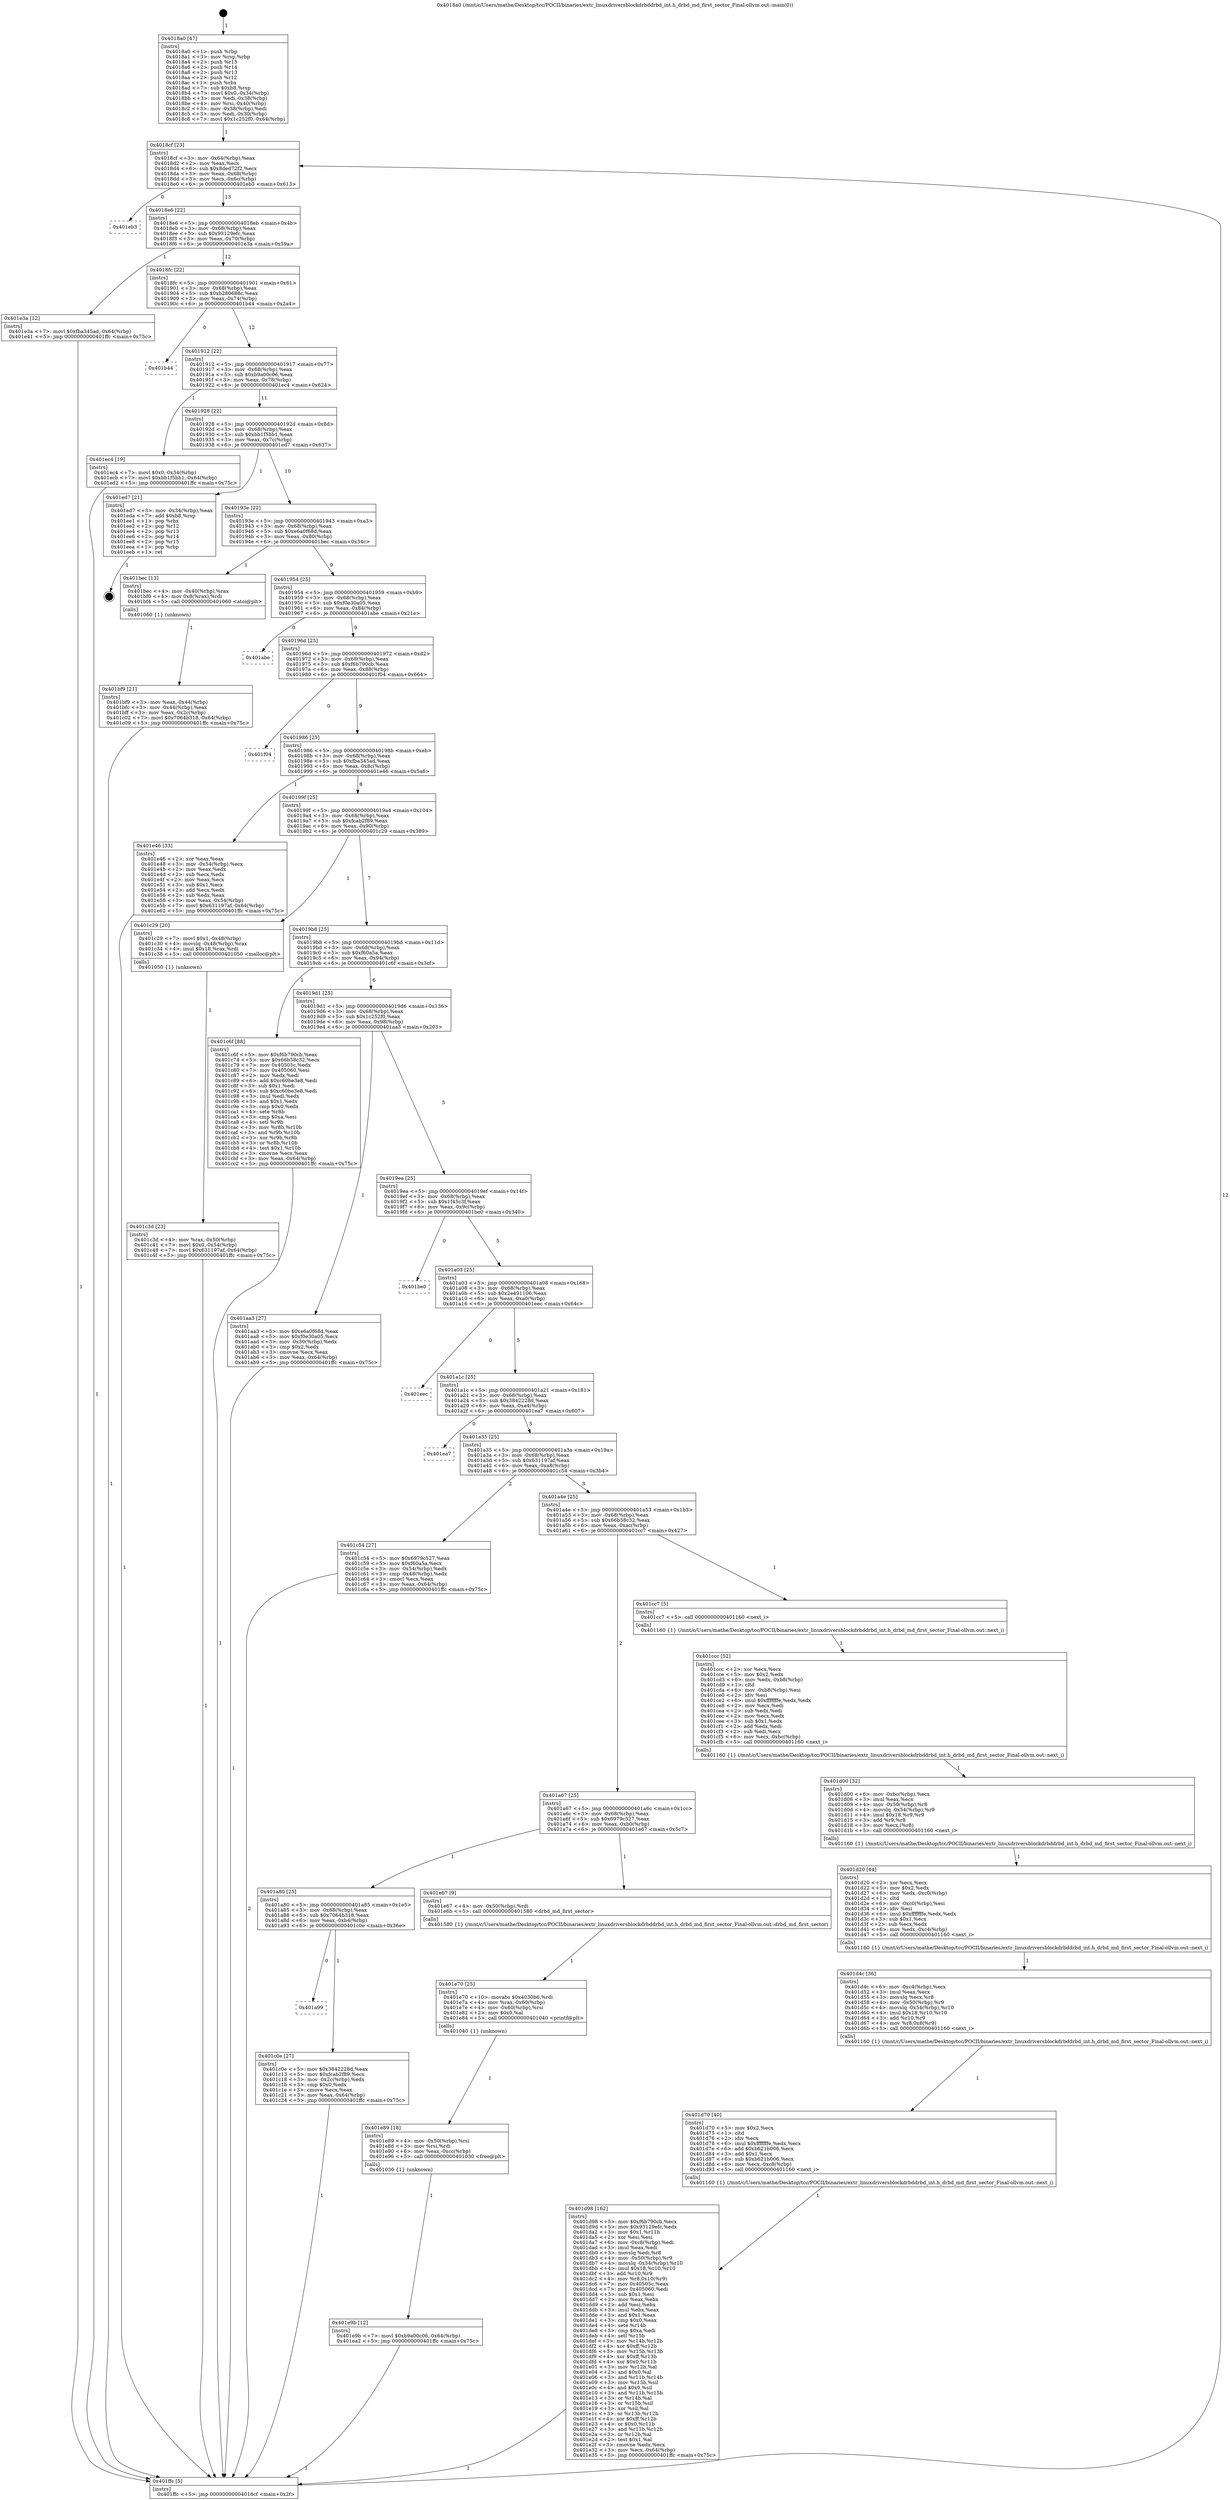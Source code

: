 digraph "0x4018a0" {
  label = "0x4018a0 (/mnt/c/Users/mathe/Desktop/tcc/POCII/binaries/extr_linuxdriversblockdrbddrbd_int.h_drbd_md_first_sector_Final-ollvm.out::main(0))"
  labelloc = "t"
  node[shape=record]

  Entry [label="",width=0.3,height=0.3,shape=circle,fillcolor=black,style=filled]
  "0x4018cf" [label="{
     0x4018cf [23]\l
     | [instrs]\l
     &nbsp;&nbsp;0x4018cf \<+3\>: mov -0x64(%rbp),%eax\l
     &nbsp;&nbsp;0x4018d2 \<+2\>: mov %eax,%ecx\l
     &nbsp;&nbsp;0x4018d4 \<+6\>: sub $0x8ded72f2,%ecx\l
     &nbsp;&nbsp;0x4018da \<+3\>: mov %eax,-0x68(%rbp)\l
     &nbsp;&nbsp;0x4018dd \<+3\>: mov %ecx,-0x6c(%rbp)\l
     &nbsp;&nbsp;0x4018e0 \<+6\>: je 0000000000401eb3 \<main+0x613\>\l
  }"]
  "0x401eb3" [label="{
     0x401eb3\l
  }", style=dashed]
  "0x4018e6" [label="{
     0x4018e6 [22]\l
     | [instrs]\l
     &nbsp;&nbsp;0x4018e6 \<+5\>: jmp 00000000004018eb \<main+0x4b\>\l
     &nbsp;&nbsp;0x4018eb \<+3\>: mov -0x68(%rbp),%eax\l
     &nbsp;&nbsp;0x4018ee \<+5\>: sub $0x93129efc,%eax\l
     &nbsp;&nbsp;0x4018f3 \<+3\>: mov %eax,-0x70(%rbp)\l
     &nbsp;&nbsp;0x4018f6 \<+6\>: je 0000000000401e3a \<main+0x59a\>\l
  }"]
  Exit [label="",width=0.3,height=0.3,shape=circle,fillcolor=black,style=filled,peripheries=2]
  "0x401e3a" [label="{
     0x401e3a [12]\l
     | [instrs]\l
     &nbsp;&nbsp;0x401e3a \<+7\>: movl $0xfba345ad,-0x64(%rbp)\l
     &nbsp;&nbsp;0x401e41 \<+5\>: jmp 0000000000401ffc \<main+0x75c\>\l
  }"]
  "0x4018fc" [label="{
     0x4018fc [22]\l
     | [instrs]\l
     &nbsp;&nbsp;0x4018fc \<+5\>: jmp 0000000000401901 \<main+0x61\>\l
     &nbsp;&nbsp;0x401901 \<+3\>: mov -0x68(%rbp),%eax\l
     &nbsp;&nbsp;0x401904 \<+5\>: sub $0xb280688c,%eax\l
     &nbsp;&nbsp;0x401909 \<+3\>: mov %eax,-0x74(%rbp)\l
     &nbsp;&nbsp;0x40190c \<+6\>: je 0000000000401b44 \<main+0x2a4\>\l
  }"]
  "0x401e9b" [label="{
     0x401e9b [12]\l
     | [instrs]\l
     &nbsp;&nbsp;0x401e9b \<+7\>: movl $0xb9a00c06,-0x64(%rbp)\l
     &nbsp;&nbsp;0x401ea2 \<+5\>: jmp 0000000000401ffc \<main+0x75c\>\l
  }"]
  "0x401b44" [label="{
     0x401b44\l
  }", style=dashed]
  "0x401912" [label="{
     0x401912 [22]\l
     | [instrs]\l
     &nbsp;&nbsp;0x401912 \<+5\>: jmp 0000000000401917 \<main+0x77\>\l
     &nbsp;&nbsp;0x401917 \<+3\>: mov -0x68(%rbp),%eax\l
     &nbsp;&nbsp;0x40191a \<+5\>: sub $0xb9a00c06,%eax\l
     &nbsp;&nbsp;0x40191f \<+3\>: mov %eax,-0x78(%rbp)\l
     &nbsp;&nbsp;0x401922 \<+6\>: je 0000000000401ec4 \<main+0x624\>\l
  }"]
  "0x401e89" [label="{
     0x401e89 [18]\l
     | [instrs]\l
     &nbsp;&nbsp;0x401e89 \<+4\>: mov -0x50(%rbp),%rsi\l
     &nbsp;&nbsp;0x401e8d \<+3\>: mov %rsi,%rdi\l
     &nbsp;&nbsp;0x401e90 \<+6\>: mov %eax,-0xcc(%rbp)\l
     &nbsp;&nbsp;0x401e96 \<+5\>: call 0000000000401030 \<free@plt\>\l
     | [calls]\l
     &nbsp;&nbsp;0x401030 \{1\} (unknown)\l
  }"]
  "0x401ec4" [label="{
     0x401ec4 [19]\l
     | [instrs]\l
     &nbsp;&nbsp;0x401ec4 \<+7\>: movl $0x0,-0x34(%rbp)\l
     &nbsp;&nbsp;0x401ecb \<+7\>: movl $0xbb1f5bb1,-0x64(%rbp)\l
     &nbsp;&nbsp;0x401ed2 \<+5\>: jmp 0000000000401ffc \<main+0x75c\>\l
  }"]
  "0x401928" [label="{
     0x401928 [22]\l
     | [instrs]\l
     &nbsp;&nbsp;0x401928 \<+5\>: jmp 000000000040192d \<main+0x8d\>\l
     &nbsp;&nbsp;0x40192d \<+3\>: mov -0x68(%rbp),%eax\l
     &nbsp;&nbsp;0x401930 \<+5\>: sub $0xbb1f5bb1,%eax\l
     &nbsp;&nbsp;0x401935 \<+3\>: mov %eax,-0x7c(%rbp)\l
     &nbsp;&nbsp;0x401938 \<+6\>: je 0000000000401ed7 \<main+0x637\>\l
  }"]
  "0x401e70" [label="{
     0x401e70 [25]\l
     | [instrs]\l
     &nbsp;&nbsp;0x401e70 \<+10\>: movabs $0x4030b6,%rdi\l
     &nbsp;&nbsp;0x401e7a \<+4\>: mov %rax,-0x60(%rbp)\l
     &nbsp;&nbsp;0x401e7e \<+4\>: mov -0x60(%rbp),%rsi\l
     &nbsp;&nbsp;0x401e82 \<+2\>: mov $0x0,%al\l
     &nbsp;&nbsp;0x401e84 \<+5\>: call 0000000000401040 \<printf@plt\>\l
     | [calls]\l
     &nbsp;&nbsp;0x401040 \{1\} (unknown)\l
  }"]
  "0x401ed7" [label="{
     0x401ed7 [21]\l
     | [instrs]\l
     &nbsp;&nbsp;0x401ed7 \<+3\>: mov -0x34(%rbp),%eax\l
     &nbsp;&nbsp;0x401eda \<+7\>: add $0xb8,%rsp\l
     &nbsp;&nbsp;0x401ee1 \<+1\>: pop %rbx\l
     &nbsp;&nbsp;0x401ee2 \<+2\>: pop %r12\l
     &nbsp;&nbsp;0x401ee4 \<+2\>: pop %r13\l
     &nbsp;&nbsp;0x401ee6 \<+2\>: pop %r14\l
     &nbsp;&nbsp;0x401ee8 \<+2\>: pop %r15\l
     &nbsp;&nbsp;0x401eea \<+1\>: pop %rbp\l
     &nbsp;&nbsp;0x401eeb \<+1\>: ret\l
  }"]
  "0x40193e" [label="{
     0x40193e [22]\l
     | [instrs]\l
     &nbsp;&nbsp;0x40193e \<+5\>: jmp 0000000000401943 \<main+0xa3\>\l
     &nbsp;&nbsp;0x401943 \<+3\>: mov -0x68(%rbp),%eax\l
     &nbsp;&nbsp;0x401946 \<+5\>: sub $0xe6a0f68d,%eax\l
     &nbsp;&nbsp;0x40194b \<+3\>: mov %eax,-0x80(%rbp)\l
     &nbsp;&nbsp;0x40194e \<+6\>: je 0000000000401bec \<main+0x34c\>\l
  }"]
  "0x401d98" [label="{
     0x401d98 [162]\l
     | [instrs]\l
     &nbsp;&nbsp;0x401d98 \<+5\>: mov $0xf6b790cb,%ecx\l
     &nbsp;&nbsp;0x401d9d \<+5\>: mov $0x93129efc,%edx\l
     &nbsp;&nbsp;0x401da2 \<+3\>: mov $0x1,%r11b\l
     &nbsp;&nbsp;0x401da5 \<+2\>: xor %esi,%esi\l
     &nbsp;&nbsp;0x401da7 \<+6\>: mov -0xc8(%rbp),%edi\l
     &nbsp;&nbsp;0x401dad \<+3\>: imul %eax,%edi\l
     &nbsp;&nbsp;0x401db0 \<+3\>: movslq %edi,%r8\l
     &nbsp;&nbsp;0x401db3 \<+4\>: mov -0x50(%rbp),%r9\l
     &nbsp;&nbsp;0x401db7 \<+4\>: movslq -0x54(%rbp),%r10\l
     &nbsp;&nbsp;0x401dbb \<+4\>: imul $0x18,%r10,%r10\l
     &nbsp;&nbsp;0x401dbf \<+3\>: add %r10,%r9\l
     &nbsp;&nbsp;0x401dc2 \<+4\>: mov %r8,0x10(%r9)\l
     &nbsp;&nbsp;0x401dc6 \<+7\>: mov 0x40505c,%eax\l
     &nbsp;&nbsp;0x401dcd \<+7\>: mov 0x405060,%edi\l
     &nbsp;&nbsp;0x401dd4 \<+3\>: sub $0x1,%esi\l
     &nbsp;&nbsp;0x401dd7 \<+2\>: mov %eax,%ebx\l
     &nbsp;&nbsp;0x401dd9 \<+2\>: add %esi,%ebx\l
     &nbsp;&nbsp;0x401ddb \<+3\>: imul %ebx,%eax\l
     &nbsp;&nbsp;0x401dde \<+3\>: and $0x1,%eax\l
     &nbsp;&nbsp;0x401de1 \<+3\>: cmp $0x0,%eax\l
     &nbsp;&nbsp;0x401de4 \<+4\>: sete %r14b\l
     &nbsp;&nbsp;0x401de8 \<+3\>: cmp $0xa,%edi\l
     &nbsp;&nbsp;0x401deb \<+4\>: setl %r15b\l
     &nbsp;&nbsp;0x401def \<+3\>: mov %r14b,%r12b\l
     &nbsp;&nbsp;0x401df2 \<+4\>: xor $0xff,%r12b\l
     &nbsp;&nbsp;0x401df6 \<+3\>: mov %r15b,%r13b\l
     &nbsp;&nbsp;0x401df9 \<+4\>: xor $0xff,%r13b\l
     &nbsp;&nbsp;0x401dfd \<+4\>: xor $0x0,%r11b\l
     &nbsp;&nbsp;0x401e01 \<+3\>: mov %r12b,%al\l
     &nbsp;&nbsp;0x401e04 \<+2\>: and $0x0,%al\l
     &nbsp;&nbsp;0x401e06 \<+3\>: and %r11b,%r14b\l
     &nbsp;&nbsp;0x401e09 \<+3\>: mov %r13b,%sil\l
     &nbsp;&nbsp;0x401e0c \<+4\>: and $0x0,%sil\l
     &nbsp;&nbsp;0x401e10 \<+3\>: and %r11b,%r15b\l
     &nbsp;&nbsp;0x401e13 \<+3\>: or %r14b,%al\l
     &nbsp;&nbsp;0x401e16 \<+3\>: or %r15b,%sil\l
     &nbsp;&nbsp;0x401e19 \<+3\>: xor %sil,%al\l
     &nbsp;&nbsp;0x401e1c \<+3\>: or %r13b,%r12b\l
     &nbsp;&nbsp;0x401e1f \<+4\>: xor $0xff,%r12b\l
     &nbsp;&nbsp;0x401e23 \<+4\>: or $0x0,%r11b\l
     &nbsp;&nbsp;0x401e27 \<+3\>: and %r11b,%r12b\l
     &nbsp;&nbsp;0x401e2a \<+3\>: or %r12b,%al\l
     &nbsp;&nbsp;0x401e2d \<+2\>: test $0x1,%al\l
     &nbsp;&nbsp;0x401e2f \<+3\>: cmovne %edx,%ecx\l
     &nbsp;&nbsp;0x401e32 \<+3\>: mov %ecx,-0x64(%rbp)\l
     &nbsp;&nbsp;0x401e35 \<+5\>: jmp 0000000000401ffc \<main+0x75c\>\l
  }"]
  "0x401bec" [label="{
     0x401bec [13]\l
     | [instrs]\l
     &nbsp;&nbsp;0x401bec \<+4\>: mov -0x40(%rbp),%rax\l
     &nbsp;&nbsp;0x401bf0 \<+4\>: mov 0x8(%rax),%rdi\l
     &nbsp;&nbsp;0x401bf4 \<+5\>: call 0000000000401060 \<atoi@plt\>\l
     | [calls]\l
     &nbsp;&nbsp;0x401060 \{1\} (unknown)\l
  }"]
  "0x401954" [label="{
     0x401954 [25]\l
     | [instrs]\l
     &nbsp;&nbsp;0x401954 \<+5\>: jmp 0000000000401959 \<main+0xb9\>\l
     &nbsp;&nbsp;0x401959 \<+3\>: mov -0x68(%rbp),%eax\l
     &nbsp;&nbsp;0x40195c \<+5\>: sub $0xf0e30a05,%eax\l
     &nbsp;&nbsp;0x401961 \<+6\>: mov %eax,-0x84(%rbp)\l
     &nbsp;&nbsp;0x401967 \<+6\>: je 0000000000401abe \<main+0x21e\>\l
  }"]
  "0x401d70" [label="{
     0x401d70 [40]\l
     | [instrs]\l
     &nbsp;&nbsp;0x401d70 \<+5\>: mov $0x2,%ecx\l
     &nbsp;&nbsp;0x401d75 \<+1\>: cltd\l
     &nbsp;&nbsp;0x401d76 \<+2\>: idiv %ecx\l
     &nbsp;&nbsp;0x401d78 \<+6\>: imul $0xfffffffe,%edx,%ecx\l
     &nbsp;&nbsp;0x401d7e \<+6\>: add $0xb621b006,%ecx\l
     &nbsp;&nbsp;0x401d84 \<+3\>: add $0x1,%ecx\l
     &nbsp;&nbsp;0x401d87 \<+6\>: sub $0xb621b006,%ecx\l
     &nbsp;&nbsp;0x401d8d \<+6\>: mov %ecx,-0xc8(%rbp)\l
     &nbsp;&nbsp;0x401d93 \<+5\>: call 0000000000401160 \<next_i\>\l
     | [calls]\l
     &nbsp;&nbsp;0x401160 \{1\} (/mnt/c/Users/mathe/Desktop/tcc/POCII/binaries/extr_linuxdriversblockdrbddrbd_int.h_drbd_md_first_sector_Final-ollvm.out::next_i)\l
  }"]
  "0x401abe" [label="{
     0x401abe\l
  }", style=dashed]
  "0x40196d" [label="{
     0x40196d [25]\l
     | [instrs]\l
     &nbsp;&nbsp;0x40196d \<+5\>: jmp 0000000000401972 \<main+0xd2\>\l
     &nbsp;&nbsp;0x401972 \<+3\>: mov -0x68(%rbp),%eax\l
     &nbsp;&nbsp;0x401975 \<+5\>: sub $0xf6b790cb,%eax\l
     &nbsp;&nbsp;0x40197a \<+6\>: mov %eax,-0x88(%rbp)\l
     &nbsp;&nbsp;0x401980 \<+6\>: je 0000000000401f04 \<main+0x664\>\l
  }"]
  "0x401d4c" [label="{
     0x401d4c [36]\l
     | [instrs]\l
     &nbsp;&nbsp;0x401d4c \<+6\>: mov -0xc4(%rbp),%ecx\l
     &nbsp;&nbsp;0x401d52 \<+3\>: imul %eax,%ecx\l
     &nbsp;&nbsp;0x401d55 \<+3\>: movslq %ecx,%r8\l
     &nbsp;&nbsp;0x401d58 \<+4\>: mov -0x50(%rbp),%r9\l
     &nbsp;&nbsp;0x401d5c \<+4\>: movslq -0x54(%rbp),%r10\l
     &nbsp;&nbsp;0x401d60 \<+4\>: imul $0x18,%r10,%r10\l
     &nbsp;&nbsp;0x401d64 \<+3\>: add %r10,%r9\l
     &nbsp;&nbsp;0x401d67 \<+4\>: mov %r8,0x8(%r9)\l
     &nbsp;&nbsp;0x401d6b \<+5\>: call 0000000000401160 \<next_i\>\l
     | [calls]\l
     &nbsp;&nbsp;0x401160 \{1\} (/mnt/c/Users/mathe/Desktop/tcc/POCII/binaries/extr_linuxdriversblockdrbddrbd_int.h_drbd_md_first_sector_Final-ollvm.out::next_i)\l
  }"]
  "0x401f04" [label="{
     0x401f04\l
  }", style=dashed]
  "0x401986" [label="{
     0x401986 [25]\l
     | [instrs]\l
     &nbsp;&nbsp;0x401986 \<+5\>: jmp 000000000040198b \<main+0xeb\>\l
     &nbsp;&nbsp;0x40198b \<+3\>: mov -0x68(%rbp),%eax\l
     &nbsp;&nbsp;0x40198e \<+5\>: sub $0xfba345ad,%eax\l
     &nbsp;&nbsp;0x401993 \<+6\>: mov %eax,-0x8c(%rbp)\l
     &nbsp;&nbsp;0x401999 \<+6\>: je 0000000000401e46 \<main+0x5a6\>\l
  }"]
  "0x401d20" [label="{
     0x401d20 [44]\l
     | [instrs]\l
     &nbsp;&nbsp;0x401d20 \<+2\>: xor %ecx,%ecx\l
     &nbsp;&nbsp;0x401d22 \<+5\>: mov $0x2,%edx\l
     &nbsp;&nbsp;0x401d27 \<+6\>: mov %edx,-0xc0(%rbp)\l
     &nbsp;&nbsp;0x401d2d \<+1\>: cltd\l
     &nbsp;&nbsp;0x401d2e \<+6\>: mov -0xc0(%rbp),%esi\l
     &nbsp;&nbsp;0x401d34 \<+2\>: idiv %esi\l
     &nbsp;&nbsp;0x401d36 \<+6\>: imul $0xfffffffe,%edx,%edx\l
     &nbsp;&nbsp;0x401d3c \<+3\>: sub $0x1,%ecx\l
     &nbsp;&nbsp;0x401d3f \<+2\>: sub %ecx,%edx\l
     &nbsp;&nbsp;0x401d41 \<+6\>: mov %edx,-0xc4(%rbp)\l
     &nbsp;&nbsp;0x401d47 \<+5\>: call 0000000000401160 \<next_i\>\l
     | [calls]\l
     &nbsp;&nbsp;0x401160 \{1\} (/mnt/c/Users/mathe/Desktop/tcc/POCII/binaries/extr_linuxdriversblockdrbddrbd_int.h_drbd_md_first_sector_Final-ollvm.out::next_i)\l
  }"]
  "0x401e46" [label="{
     0x401e46 [33]\l
     | [instrs]\l
     &nbsp;&nbsp;0x401e46 \<+2\>: xor %eax,%eax\l
     &nbsp;&nbsp;0x401e48 \<+3\>: mov -0x54(%rbp),%ecx\l
     &nbsp;&nbsp;0x401e4b \<+2\>: mov %eax,%edx\l
     &nbsp;&nbsp;0x401e4d \<+2\>: sub %ecx,%edx\l
     &nbsp;&nbsp;0x401e4f \<+2\>: mov %eax,%ecx\l
     &nbsp;&nbsp;0x401e51 \<+3\>: sub $0x1,%ecx\l
     &nbsp;&nbsp;0x401e54 \<+2\>: add %ecx,%edx\l
     &nbsp;&nbsp;0x401e56 \<+2\>: sub %edx,%eax\l
     &nbsp;&nbsp;0x401e58 \<+3\>: mov %eax,-0x54(%rbp)\l
     &nbsp;&nbsp;0x401e5b \<+7\>: movl $0x631197af,-0x64(%rbp)\l
     &nbsp;&nbsp;0x401e62 \<+5\>: jmp 0000000000401ffc \<main+0x75c\>\l
  }"]
  "0x40199f" [label="{
     0x40199f [25]\l
     | [instrs]\l
     &nbsp;&nbsp;0x40199f \<+5\>: jmp 00000000004019a4 \<main+0x104\>\l
     &nbsp;&nbsp;0x4019a4 \<+3\>: mov -0x68(%rbp),%eax\l
     &nbsp;&nbsp;0x4019a7 \<+5\>: sub $0xfcab2f89,%eax\l
     &nbsp;&nbsp;0x4019ac \<+6\>: mov %eax,-0x90(%rbp)\l
     &nbsp;&nbsp;0x4019b2 \<+6\>: je 0000000000401c29 \<main+0x389\>\l
  }"]
  "0x401d00" [label="{
     0x401d00 [32]\l
     | [instrs]\l
     &nbsp;&nbsp;0x401d00 \<+6\>: mov -0xbc(%rbp),%ecx\l
     &nbsp;&nbsp;0x401d06 \<+3\>: imul %eax,%ecx\l
     &nbsp;&nbsp;0x401d09 \<+4\>: mov -0x50(%rbp),%r8\l
     &nbsp;&nbsp;0x401d0d \<+4\>: movslq -0x54(%rbp),%r9\l
     &nbsp;&nbsp;0x401d11 \<+4\>: imul $0x18,%r9,%r9\l
     &nbsp;&nbsp;0x401d15 \<+3\>: add %r9,%r8\l
     &nbsp;&nbsp;0x401d18 \<+3\>: mov %ecx,(%r8)\l
     &nbsp;&nbsp;0x401d1b \<+5\>: call 0000000000401160 \<next_i\>\l
     | [calls]\l
     &nbsp;&nbsp;0x401160 \{1\} (/mnt/c/Users/mathe/Desktop/tcc/POCII/binaries/extr_linuxdriversblockdrbddrbd_int.h_drbd_md_first_sector_Final-ollvm.out::next_i)\l
  }"]
  "0x401c29" [label="{
     0x401c29 [20]\l
     | [instrs]\l
     &nbsp;&nbsp;0x401c29 \<+7\>: movl $0x1,-0x48(%rbp)\l
     &nbsp;&nbsp;0x401c30 \<+4\>: movslq -0x48(%rbp),%rax\l
     &nbsp;&nbsp;0x401c34 \<+4\>: imul $0x18,%rax,%rdi\l
     &nbsp;&nbsp;0x401c38 \<+5\>: call 0000000000401050 \<malloc@plt\>\l
     | [calls]\l
     &nbsp;&nbsp;0x401050 \{1\} (unknown)\l
  }"]
  "0x4019b8" [label="{
     0x4019b8 [25]\l
     | [instrs]\l
     &nbsp;&nbsp;0x4019b8 \<+5\>: jmp 00000000004019bd \<main+0x11d\>\l
     &nbsp;&nbsp;0x4019bd \<+3\>: mov -0x68(%rbp),%eax\l
     &nbsp;&nbsp;0x4019c0 \<+5\>: sub $0xf60a5a,%eax\l
     &nbsp;&nbsp;0x4019c5 \<+6\>: mov %eax,-0x94(%rbp)\l
     &nbsp;&nbsp;0x4019cb \<+6\>: je 0000000000401c6f \<main+0x3cf\>\l
  }"]
  "0x401ccc" [label="{
     0x401ccc [52]\l
     | [instrs]\l
     &nbsp;&nbsp;0x401ccc \<+2\>: xor %ecx,%ecx\l
     &nbsp;&nbsp;0x401cce \<+5\>: mov $0x2,%edx\l
     &nbsp;&nbsp;0x401cd3 \<+6\>: mov %edx,-0xb8(%rbp)\l
     &nbsp;&nbsp;0x401cd9 \<+1\>: cltd\l
     &nbsp;&nbsp;0x401cda \<+6\>: mov -0xb8(%rbp),%esi\l
     &nbsp;&nbsp;0x401ce0 \<+2\>: idiv %esi\l
     &nbsp;&nbsp;0x401ce2 \<+6\>: imul $0xfffffffe,%edx,%edx\l
     &nbsp;&nbsp;0x401ce8 \<+2\>: mov %ecx,%edi\l
     &nbsp;&nbsp;0x401cea \<+2\>: sub %edx,%edi\l
     &nbsp;&nbsp;0x401cec \<+2\>: mov %ecx,%edx\l
     &nbsp;&nbsp;0x401cee \<+3\>: sub $0x1,%edx\l
     &nbsp;&nbsp;0x401cf1 \<+2\>: add %edx,%edi\l
     &nbsp;&nbsp;0x401cf3 \<+2\>: sub %edi,%ecx\l
     &nbsp;&nbsp;0x401cf5 \<+6\>: mov %ecx,-0xbc(%rbp)\l
     &nbsp;&nbsp;0x401cfb \<+5\>: call 0000000000401160 \<next_i\>\l
     | [calls]\l
     &nbsp;&nbsp;0x401160 \{1\} (/mnt/c/Users/mathe/Desktop/tcc/POCII/binaries/extr_linuxdriversblockdrbddrbd_int.h_drbd_md_first_sector_Final-ollvm.out::next_i)\l
  }"]
  "0x401c6f" [label="{
     0x401c6f [88]\l
     | [instrs]\l
     &nbsp;&nbsp;0x401c6f \<+5\>: mov $0xf6b790cb,%eax\l
     &nbsp;&nbsp;0x401c74 \<+5\>: mov $0x66b58c32,%ecx\l
     &nbsp;&nbsp;0x401c79 \<+7\>: mov 0x40505c,%edx\l
     &nbsp;&nbsp;0x401c80 \<+7\>: mov 0x405060,%esi\l
     &nbsp;&nbsp;0x401c87 \<+2\>: mov %edx,%edi\l
     &nbsp;&nbsp;0x401c89 \<+6\>: add $0xc60be3e8,%edi\l
     &nbsp;&nbsp;0x401c8f \<+3\>: sub $0x1,%edi\l
     &nbsp;&nbsp;0x401c92 \<+6\>: sub $0xc60be3e8,%edi\l
     &nbsp;&nbsp;0x401c98 \<+3\>: imul %edi,%edx\l
     &nbsp;&nbsp;0x401c9b \<+3\>: and $0x1,%edx\l
     &nbsp;&nbsp;0x401c9e \<+3\>: cmp $0x0,%edx\l
     &nbsp;&nbsp;0x401ca1 \<+4\>: sete %r8b\l
     &nbsp;&nbsp;0x401ca5 \<+3\>: cmp $0xa,%esi\l
     &nbsp;&nbsp;0x401ca8 \<+4\>: setl %r9b\l
     &nbsp;&nbsp;0x401cac \<+3\>: mov %r8b,%r10b\l
     &nbsp;&nbsp;0x401caf \<+3\>: and %r9b,%r10b\l
     &nbsp;&nbsp;0x401cb2 \<+3\>: xor %r9b,%r8b\l
     &nbsp;&nbsp;0x401cb5 \<+3\>: or %r8b,%r10b\l
     &nbsp;&nbsp;0x401cb8 \<+4\>: test $0x1,%r10b\l
     &nbsp;&nbsp;0x401cbc \<+3\>: cmovne %ecx,%eax\l
     &nbsp;&nbsp;0x401cbf \<+3\>: mov %eax,-0x64(%rbp)\l
     &nbsp;&nbsp;0x401cc2 \<+5\>: jmp 0000000000401ffc \<main+0x75c\>\l
  }"]
  "0x4019d1" [label="{
     0x4019d1 [25]\l
     | [instrs]\l
     &nbsp;&nbsp;0x4019d1 \<+5\>: jmp 00000000004019d6 \<main+0x136\>\l
     &nbsp;&nbsp;0x4019d6 \<+3\>: mov -0x68(%rbp),%eax\l
     &nbsp;&nbsp;0x4019d9 \<+5\>: sub $0x1c252f0,%eax\l
     &nbsp;&nbsp;0x4019de \<+6\>: mov %eax,-0x98(%rbp)\l
     &nbsp;&nbsp;0x4019e4 \<+6\>: je 0000000000401aa3 \<main+0x203\>\l
  }"]
  "0x401c3d" [label="{
     0x401c3d [23]\l
     | [instrs]\l
     &nbsp;&nbsp;0x401c3d \<+4\>: mov %rax,-0x50(%rbp)\l
     &nbsp;&nbsp;0x401c41 \<+7\>: movl $0x0,-0x54(%rbp)\l
     &nbsp;&nbsp;0x401c48 \<+7\>: movl $0x631197af,-0x64(%rbp)\l
     &nbsp;&nbsp;0x401c4f \<+5\>: jmp 0000000000401ffc \<main+0x75c\>\l
  }"]
  "0x401aa3" [label="{
     0x401aa3 [27]\l
     | [instrs]\l
     &nbsp;&nbsp;0x401aa3 \<+5\>: mov $0xe6a0f68d,%eax\l
     &nbsp;&nbsp;0x401aa8 \<+5\>: mov $0xf0e30a05,%ecx\l
     &nbsp;&nbsp;0x401aad \<+3\>: mov -0x30(%rbp),%edx\l
     &nbsp;&nbsp;0x401ab0 \<+3\>: cmp $0x2,%edx\l
     &nbsp;&nbsp;0x401ab3 \<+3\>: cmovne %ecx,%eax\l
     &nbsp;&nbsp;0x401ab6 \<+3\>: mov %eax,-0x64(%rbp)\l
     &nbsp;&nbsp;0x401ab9 \<+5\>: jmp 0000000000401ffc \<main+0x75c\>\l
  }"]
  "0x4019ea" [label="{
     0x4019ea [25]\l
     | [instrs]\l
     &nbsp;&nbsp;0x4019ea \<+5\>: jmp 00000000004019ef \<main+0x14f\>\l
     &nbsp;&nbsp;0x4019ef \<+3\>: mov -0x68(%rbp),%eax\l
     &nbsp;&nbsp;0x4019f2 \<+5\>: sub $0x1f45c3f,%eax\l
     &nbsp;&nbsp;0x4019f7 \<+6\>: mov %eax,-0x9c(%rbp)\l
     &nbsp;&nbsp;0x4019fd \<+6\>: je 0000000000401be0 \<main+0x340\>\l
  }"]
  "0x401ffc" [label="{
     0x401ffc [5]\l
     | [instrs]\l
     &nbsp;&nbsp;0x401ffc \<+5\>: jmp 00000000004018cf \<main+0x2f\>\l
  }"]
  "0x4018a0" [label="{
     0x4018a0 [47]\l
     | [instrs]\l
     &nbsp;&nbsp;0x4018a0 \<+1\>: push %rbp\l
     &nbsp;&nbsp;0x4018a1 \<+3\>: mov %rsp,%rbp\l
     &nbsp;&nbsp;0x4018a4 \<+2\>: push %r15\l
     &nbsp;&nbsp;0x4018a6 \<+2\>: push %r14\l
     &nbsp;&nbsp;0x4018a8 \<+2\>: push %r13\l
     &nbsp;&nbsp;0x4018aa \<+2\>: push %r12\l
     &nbsp;&nbsp;0x4018ac \<+1\>: push %rbx\l
     &nbsp;&nbsp;0x4018ad \<+7\>: sub $0xb8,%rsp\l
     &nbsp;&nbsp;0x4018b4 \<+7\>: movl $0x0,-0x34(%rbp)\l
     &nbsp;&nbsp;0x4018bb \<+3\>: mov %edi,-0x38(%rbp)\l
     &nbsp;&nbsp;0x4018be \<+4\>: mov %rsi,-0x40(%rbp)\l
     &nbsp;&nbsp;0x4018c2 \<+3\>: mov -0x38(%rbp),%edi\l
     &nbsp;&nbsp;0x4018c5 \<+3\>: mov %edi,-0x30(%rbp)\l
     &nbsp;&nbsp;0x4018c8 \<+7\>: movl $0x1c252f0,-0x64(%rbp)\l
  }"]
  "0x401bf9" [label="{
     0x401bf9 [21]\l
     | [instrs]\l
     &nbsp;&nbsp;0x401bf9 \<+3\>: mov %eax,-0x44(%rbp)\l
     &nbsp;&nbsp;0x401bfc \<+3\>: mov -0x44(%rbp),%eax\l
     &nbsp;&nbsp;0x401bff \<+3\>: mov %eax,-0x2c(%rbp)\l
     &nbsp;&nbsp;0x401c02 \<+7\>: movl $0x7064b318,-0x64(%rbp)\l
     &nbsp;&nbsp;0x401c09 \<+5\>: jmp 0000000000401ffc \<main+0x75c\>\l
  }"]
  "0x401a99" [label="{
     0x401a99\l
  }", style=dashed]
  "0x401be0" [label="{
     0x401be0\l
  }", style=dashed]
  "0x401a03" [label="{
     0x401a03 [25]\l
     | [instrs]\l
     &nbsp;&nbsp;0x401a03 \<+5\>: jmp 0000000000401a08 \<main+0x168\>\l
     &nbsp;&nbsp;0x401a08 \<+3\>: mov -0x68(%rbp),%eax\l
     &nbsp;&nbsp;0x401a0b \<+5\>: sub $0x2e491106,%eax\l
     &nbsp;&nbsp;0x401a10 \<+6\>: mov %eax,-0xa0(%rbp)\l
     &nbsp;&nbsp;0x401a16 \<+6\>: je 0000000000401eec \<main+0x64c\>\l
  }"]
  "0x401c0e" [label="{
     0x401c0e [27]\l
     | [instrs]\l
     &nbsp;&nbsp;0x401c0e \<+5\>: mov $0x3842228d,%eax\l
     &nbsp;&nbsp;0x401c13 \<+5\>: mov $0xfcab2f89,%ecx\l
     &nbsp;&nbsp;0x401c18 \<+3\>: mov -0x2c(%rbp),%edx\l
     &nbsp;&nbsp;0x401c1b \<+3\>: cmp $0x0,%edx\l
     &nbsp;&nbsp;0x401c1e \<+3\>: cmove %ecx,%eax\l
     &nbsp;&nbsp;0x401c21 \<+3\>: mov %eax,-0x64(%rbp)\l
     &nbsp;&nbsp;0x401c24 \<+5\>: jmp 0000000000401ffc \<main+0x75c\>\l
  }"]
  "0x401eec" [label="{
     0x401eec\l
  }", style=dashed]
  "0x401a1c" [label="{
     0x401a1c [25]\l
     | [instrs]\l
     &nbsp;&nbsp;0x401a1c \<+5\>: jmp 0000000000401a21 \<main+0x181\>\l
     &nbsp;&nbsp;0x401a21 \<+3\>: mov -0x68(%rbp),%eax\l
     &nbsp;&nbsp;0x401a24 \<+5\>: sub $0x3842228d,%eax\l
     &nbsp;&nbsp;0x401a29 \<+6\>: mov %eax,-0xa4(%rbp)\l
     &nbsp;&nbsp;0x401a2f \<+6\>: je 0000000000401ea7 \<main+0x607\>\l
  }"]
  "0x401a80" [label="{
     0x401a80 [25]\l
     | [instrs]\l
     &nbsp;&nbsp;0x401a80 \<+5\>: jmp 0000000000401a85 \<main+0x1e5\>\l
     &nbsp;&nbsp;0x401a85 \<+3\>: mov -0x68(%rbp),%eax\l
     &nbsp;&nbsp;0x401a88 \<+5\>: sub $0x7064b318,%eax\l
     &nbsp;&nbsp;0x401a8d \<+6\>: mov %eax,-0xb4(%rbp)\l
     &nbsp;&nbsp;0x401a93 \<+6\>: je 0000000000401c0e \<main+0x36e\>\l
  }"]
  "0x401ea7" [label="{
     0x401ea7\l
  }", style=dashed]
  "0x401a35" [label="{
     0x401a35 [25]\l
     | [instrs]\l
     &nbsp;&nbsp;0x401a35 \<+5\>: jmp 0000000000401a3a \<main+0x19a\>\l
     &nbsp;&nbsp;0x401a3a \<+3\>: mov -0x68(%rbp),%eax\l
     &nbsp;&nbsp;0x401a3d \<+5\>: sub $0x631197af,%eax\l
     &nbsp;&nbsp;0x401a42 \<+6\>: mov %eax,-0xa8(%rbp)\l
     &nbsp;&nbsp;0x401a48 \<+6\>: je 0000000000401c54 \<main+0x3b4\>\l
  }"]
  "0x401e67" [label="{
     0x401e67 [9]\l
     | [instrs]\l
     &nbsp;&nbsp;0x401e67 \<+4\>: mov -0x50(%rbp),%rdi\l
     &nbsp;&nbsp;0x401e6b \<+5\>: call 0000000000401580 \<drbd_md_first_sector\>\l
     | [calls]\l
     &nbsp;&nbsp;0x401580 \{1\} (/mnt/c/Users/mathe/Desktop/tcc/POCII/binaries/extr_linuxdriversblockdrbddrbd_int.h_drbd_md_first_sector_Final-ollvm.out::drbd_md_first_sector)\l
  }"]
  "0x401c54" [label="{
     0x401c54 [27]\l
     | [instrs]\l
     &nbsp;&nbsp;0x401c54 \<+5\>: mov $0x6979c527,%eax\l
     &nbsp;&nbsp;0x401c59 \<+5\>: mov $0xf60a5a,%ecx\l
     &nbsp;&nbsp;0x401c5e \<+3\>: mov -0x54(%rbp),%edx\l
     &nbsp;&nbsp;0x401c61 \<+3\>: cmp -0x48(%rbp),%edx\l
     &nbsp;&nbsp;0x401c64 \<+3\>: cmovl %ecx,%eax\l
     &nbsp;&nbsp;0x401c67 \<+3\>: mov %eax,-0x64(%rbp)\l
     &nbsp;&nbsp;0x401c6a \<+5\>: jmp 0000000000401ffc \<main+0x75c\>\l
  }"]
  "0x401a4e" [label="{
     0x401a4e [25]\l
     | [instrs]\l
     &nbsp;&nbsp;0x401a4e \<+5\>: jmp 0000000000401a53 \<main+0x1b3\>\l
     &nbsp;&nbsp;0x401a53 \<+3\>: mov -0x68(%rbp),%eax\l
     &nbsp;&nbsp;0x401a56 \<+5\>: sub $0x66b58c32,%eax\l
     &nbsp;&nbsp;0x401a5b \<+6\>: mov %eax,-0xac(%rbp)\l
     &nbsp;&nbsp;0x401a61 \<+6\>: je 0000000000401cc7 \<main+0x427\>\l
  }"]
  "0x401a67" [label="{
     0x401a67 [25]\l
     | [instrs]\l
     &nbsp;&nbsp;0x401a67 \<+5\>: jmp 0000000000401a6c \<main+0x1cc\>\l
     &nbsp;&nbsp;0x401a6c \<+3\>: mov -0x68(%rbp),%eax\l
     &nbsp;&nbsp;0x401a6f \<+5\>: sub $0x6979c527,%eax\l
     &nbsp;&nbsp;0x401a74 \<+6\>: mov %eax,-0xb0(%rbp)\l
     &nbsp;&nbsp;0x401a7a \<+6\>: je 0000000000401e67 \<main+0x5c7\>\l
  }"]
  "0x401cc7" [label="{
     0x401cc7 [5]\l
     | [instrs]\l
     &nbsp;&nbsp;0x401cc7 \<+5\>: call 0000000000401160 \<next_i\>\l
     | [calls]\l
     &nbsp;&nbsp;0x401160 \{1\} (/mnt/c/Users/mathe/Desktop/tcc/POCII/binaries/extr_linuxdriversblockdrbddrbd_int.h_drbd_md_first_sector_Final-ollvm.out::next_i)\l
  }"]
  Entry -> "0x4018a0" [label=" 1"]
  "0x4018cf" -> "0x401eb3" [label=" 0"]
  "0x4018cf" -> "0x4018e6" [label=" 13"]
  "0x401ed7" -> Exit [label=" 1"]
  "0x4018e6" -> "0x401e3a" [label=" 1"]
  "0x4018e6" -> "0x4018fc" [label=" 12"]
  "0x401ec4" -> "0x401ffc" [label=" 1"]
  "0x4018fc" -> "0x401b44" [label=" 0"]
  "0x4018fc" -> "0x401912" [label=" 12"]
  "0x401e9b" -> "0x401ffc" [label=" 1"]
  "0x401912" -> "0x401ec4" [label=" 1"]
  "0x401912" -> "0x401928" [label=" 11"]
  "0x401e89" -> "0x401e9b" [label=" 1"]
  "0x401928" -> "0x401ed7" [label=" 1"]
  "0x401928" -> "0x40193e" [label=" 10"]
  "0x401e70" -> "0x401e89" [label=" 1"]
  "0x40193e" -> "0x401bec" [label=" 1"]
  "0x40193e" -> "0x401954" [label=" 9"]
  "0x401e67" -> "0x401e70" [label=" 1"]
  "0x401954" -> "0x401abe" [label=" 0"]
  "0x401954" -> "0x40196d" [label=" 9"]
  "0x401e46" -> "0x401ffc" [label=" 1"]
  "0x40196d" -> "0x401f04" [label=" 0"]
  "0x40196d" -> "0x401986" [label=" 9"]
  "0x401e3a" -> "0x401ffc" [label=" 1"]
  "0x401986" -> "0x401e46" [label=" 1"]
  "0x401986" -> "0x40199f" [label=" 8"]
  "0x401d98" -> "0x401ffc" [label=" 1"]
  "0x40199f" -> "0x401c29" [label=" 1"]
  "0x40199f" -> "0x4019b8" [label=" 7"]
  "0x401d70" -> "0x401d98" [label=" 1"]
  "0x4019b8" -> "0x401c6f" [label=" 1"]
  "0x4019b8" -> "0x4019d1" [label=" 6"]
  "0x401d4c" -> "0x401d70" [label=" 1"]
  "0x4019d1" -> "0x401aa3" [label=" 1"]
  "0x4019d1" -> "0x4019ea" [label=" 5"]
  "0x401aa3" -> "0x401ffc" [label=" 1"]
  "0x4018a0" -> "0x4018cf" [label=" 1"]
  "0x401ffc" -> "0x4018cf" [label=" 12"]
  "0x401bec" -> "0x401bf9" [label=" 1"]
  "0x401bf9" -> "0x401ffc" [label=" 1"]
  "0x401d20" -> "0x401d4c" [label=" 1"]
  "0x4019ea" -> "0x401be0" [label=" 0"]
  "0x4019ea" -> "0x401a03" [label=" 5"]
  "0x401d00" -> "0x401d20" [label=" 1"]
  "0x401a03" -> "0x401eec" [label=" 0"]
  "0x401a03" -> "0x401a1c" [label=" 5"]
  "0x401ccc" -> "0x401d00" [label=" 1"]
  "0x401a1c" -> "0x401ea7" [label=" 0"]
  "0x401a1c" -> "0x401a35" [label=" 5"]
  "0x401c6f" -> "0x401ffc" [label=" 1"]
  "0x401a35" -> "0x401c54" [label=" 2"]
  "0x401a35" -> "0x401a4e" [label=" 3"]
  "0x401c54" -> "0x401ffc" [label=" 2"]
  "0x401a4e" -> "0x401cc7" [label=" 1"]
  "0x401a4e" -> "0x401a67" [label=" 2"]
  "0x401c3d" -> "0x401ffc" [label=" 1"]
  "0x401a67" -> "0x401e67" [label=" 1"]
  "0x401a67" -> "0x401a80" [label=" 1"]
  "0x401cc7" -> "0x401ccc" [label=" 1"]
  "0x401a80" -> "0x401c0e" [label=" 1"]
  "0x401a80" -> "0x401a99" [label=" 0"]
  "0x401c0e" -> "0x401ffc" [label=" 1"]
  "0x401c29" -> "0x401c3d" [label=" 1"]
}
